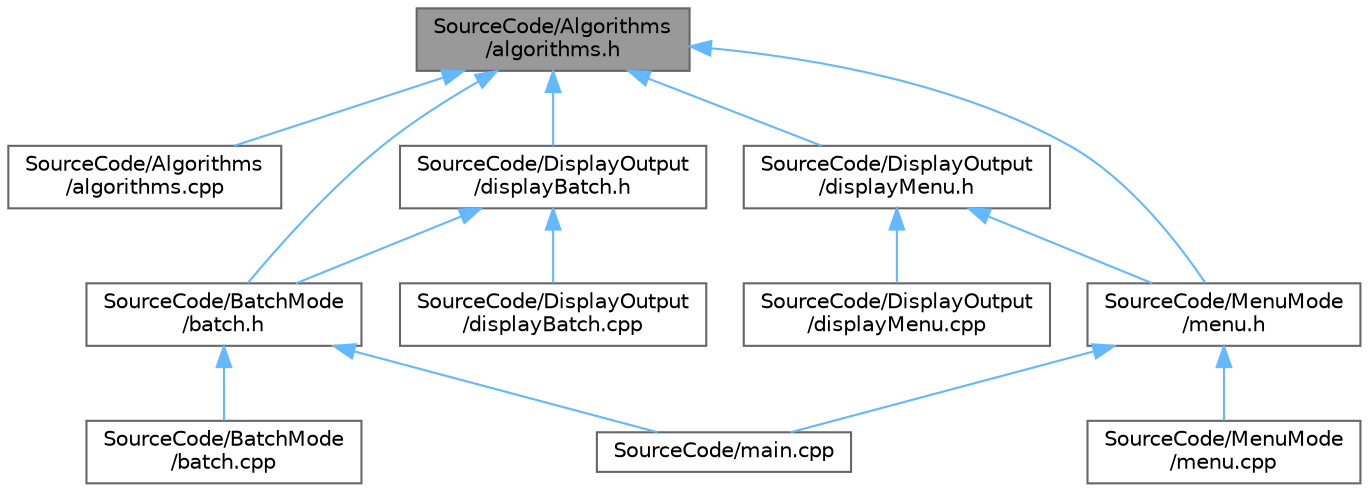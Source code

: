 digraph "SourceCode/Algorithms/algorithms.h"
{
 // LATEX_PDF_SIZE
  bgcolor="transparent";
  edge [fontname=Helvetica,fontsize=10,labelfontname=Helvetica,labelfontsize=10];
  node [fontname=Helvetica,fontsize=10,shape=box,height=0.2,width=0.4];
  Node1 [id="Node000001",label="SourceCode/Algorithms\l/algorithms.h",height=0.2,width=0.4,color="gray40", fillcolor="grey60", style="filled", fontcolor="black",tooltip="Function declarations for the algorithms used in the project."];
  Node1 -> Node2 [id="edge1_Node000001_Node000002",dir="back",color="steelblue1",style="solid",tooltip=" "];
  Node2 [id="Node000002",label="SourceCode/Algorithms\l/algorithms.cpp",height=0.2,width=0.4,color="grey40", fillcolor="white", style="filled",URL="$algorithms_8cpp.html",tooltip="Implementation of the algorithms declared in algorithms.h."];
  Node1 -> Node3 [id="edge2_Node000001_Node000003",dir="back",color="steelblue1",style="solid",tooltip=" "];
  Node3 [id="Node000003",label="SourceCode/BatchMode\l/batch.h",height=0.2,width=0.4,color="grey40", fillcolor="white", style="filled",URL="$batch_8h.html",tooltip="Function declarations for the batch mode of the program."];
  Node3 -> Node4 [id="edge3_Node000003_Node000004",dir="back",color="steelblue1",style="solid",tooltip=" "];
  Node4 [id="Node000004",label="SourceCode/BatchMode\l/batch.cpp",height=0.2,width=0.4,color="grey40", fillcolor="white", style="filled",URL="$batch_8cpp.html",tooltip="This file contains the implementation of the batch mode functions defined in batch...."];
  Node3 -> Node5 [id="edge4_Node000003_Node000005",dir="back",color="steelblue1",style="solid",tooltip=" "];
  Node5 [id="Node000005",label="SourceCode/main.cpp",height=0.2,width=0.4,color="grey40", fillcolor="white", style="filled",URL="$main_8cpp.html",tooltip="Main file for the Route Planner program."];
  Node1 -> Node6 [id="edge5_Node000001_Node000006",dir="back",color="steelblue1",style="solid",tooltip=" "];
  Node6 [id="Node000006",label="SourceCode/DisplayOutput\l/displayBatch.h",height=0.2,width=0.4,color="grey40", fillcolor="white", style="filled",URL="$displayBatch_8h.html",tooltip="Function declarations for displaying the results in batch mode."];
  Node6 -> Node3 [id="edge6_Node000006_Node000003",dir="back",color="steelblue1",style="solid",tooltip=" "];
  Node6 -> Node7 [id="edge7_Node000006_Node000007",dir="back",color="steelblue1",style="solid",tooltip=" "];
  Node7 [id="Node000007",label="SourceCode/DisplayOutput\l/displayBatch.cpp",height=0.2,width=0.4,color="grey40", fillcolor="white", style="filled",URL="$displayBatch_8cpp.html",tooltip="This file contains the implementation of the displayBatch functions declared in displayBatch...."];
  Node1 -> Node8 [id="edge8_Node000001_Node000008",dir="back",color="steelblue1",style="solid",tooltip=" "];
  Node8 [id="Node000008",label="SourceCode/DisplayOutput\l/displayMenu.h",height=0.2,width=0.4,color="grey40", fillcolor="white", style="filled",URL="$displayMenu_8h.html",tooltip="Function declarations for displaying the results in menu mode."];
  Node8 -> Node9 [id="edge9_Node000008_Node000009",dir="back",color="steelblue1",style="solid",tooltip=" "];
  Node9 [id="Node000009",label="SourceCode/DisplayOutput\l/displayMenu.cpp",height=0.2,width=0.4,color="grey40", fillcolor="white", style="filled",URL="$displayMenu_8cpp.html",tooltip="This file contains the implementation of the functions declared in displayMenu.h."];
  Node8 -> Node10 [id="edge10_Node000008_Node000010",dir="back",color="steelblue1",style="solid",tooltip=" "];
  Node10 [id="Node000010",label="SourceCode/MenuMode\l/menu.h",height=0.2,width=0.4,color="grey40", fillcolor="white", style="filled",URL="$menu_8h.html",tooltip="Function declarations for the menu mode of the program."];
  Node10 -> Node11 [id="edge11_Node000010_Node000011",dir="back",color="steelblue1",style="solid",tooltip=" "];
  Node11 [id="Node000011",label="SourceCode/MenuMode\l/menu.cpp",height=0.2,width=0.4,color="grey40", fillcolor="white", style="filled",URL="$menu_8cpp.html",tooltip="This file contains the implementation of the functions declared in menu.h."];
  Node10 -> Node5 [id="edge12_Node000010_Node000005",dir="back",color="steelblue1",style="solid",tooltip=" "];
  Node1 -> Node10 [id="edge13_Node000001_Node000010",dir="back",color="steelblue1",style="solid",tooltip=" "];
}
